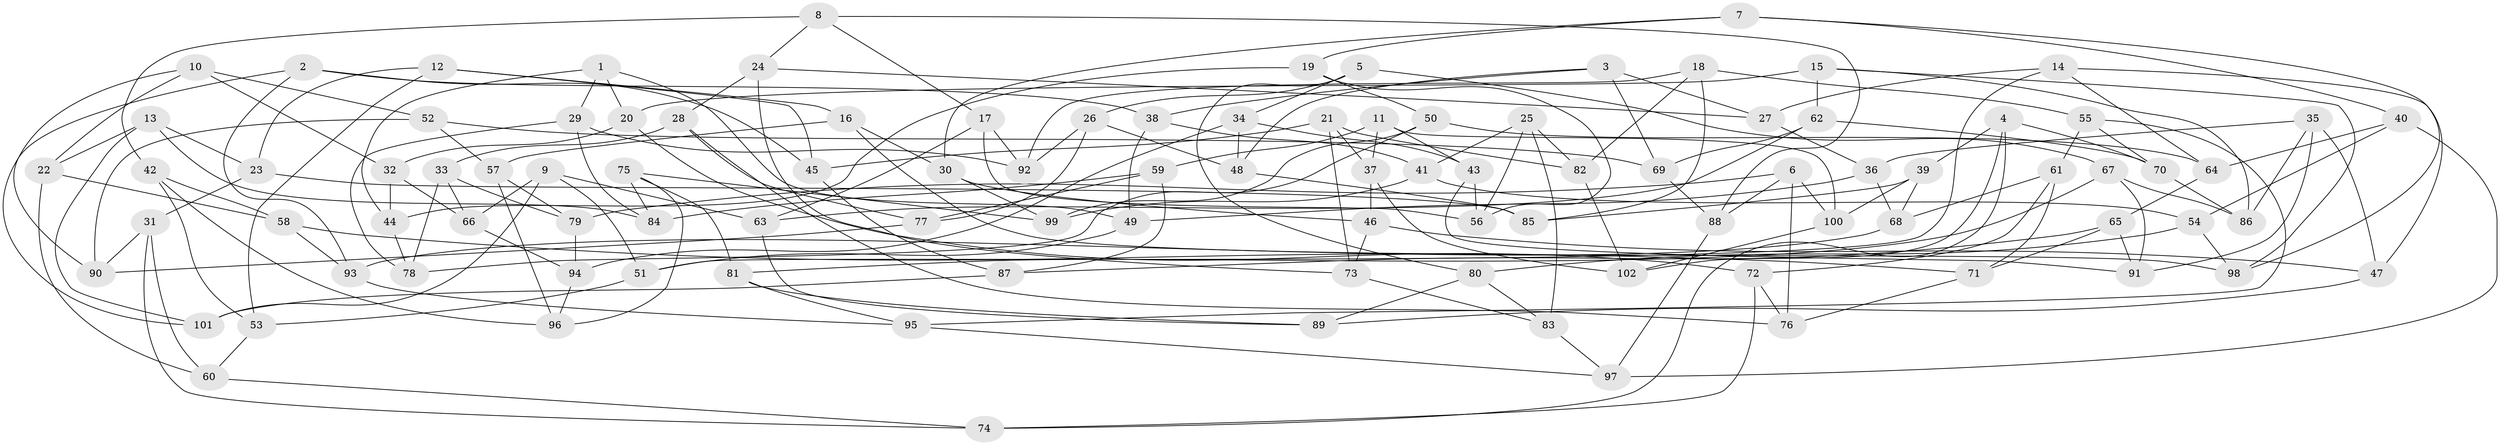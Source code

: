 // Generated by graph-tools (version 1.1) at 2025/16/03/09/25 04:16:28]
// undirected, 102 vertices, 204 edges
graph export_dot {
graph [start="1"]
  node [color=gray90,style=filled];
  1;
  2;
  3;
  4;
  5;
  6;
  7;
  8;
  9;
  10;
  11;
  12;
  13;
  14;
  15;
  16;
  17;
  18;
  19;
  20;
  21;
  22;
  23;
  24;
  25;
  26;
  27;
  28;
  29;
  30;
  31;
  32;
  33;
  34;
  35;
  36;
  37;
  38;
  39;
  40;
  41;
  42;
  43;
  44;
  45;
  46;
  47;
  48;
  49;
  50;
  51;
  52;
  53;
  54;
  55;
  56;
  57;
  58;
  59;
  60;
  61;
  62;
  63;
  64;
  65;
  66;
  67;
  68;
  69;
  70;
  71;
  72;
  73;
  74;
  75;
  76;
  77;
  78;
  79;
  80;
  81;
  82;
  83;
  84;
  85;
  86;
  87;
  88;
  89;
  90;
  91;
  92;
  93;
  94;
  95;
  96;
  97;
  98;
  99;
  100;
  101;
  102;
  1 -- 49;
  1 -- 29;
  1 -- 44;
  1 -- 20;
  2 -- 93;
  2 -- 45;
  2 -- 38;
  2 -- 101;
  3 -- 48;
  3 -- 27;
  3 -- 38;
  3 -- 69;
  4 -- 74;
  4 -- 39;
  4 -- 70;
  4 -- 102;
  5 -- 34;
  5 -- 67;
  5 -- 80;
  5 -- 26;
  6 -- 76;
  6 -- 100;
  6 -- 88;
  6 -- 79;
  7 -- 40;
  7 -- 30;
  7 -- 98;
  7 -- 19;
  8 -- 42;
  8 -- 24;
  8 -- 88;
  8 -- 17;
  9 -- 63;
  9 -- 51;
  9 -- 101;
  9 -- 66;
  10 -- 52;
  10 -- 90;
  10 -- 22;
  10 -- 32;
  11 -- 37;
  11 -- 100;
  11 -- 43;
  11 -- 59;
  12 -- 45;
  12 -- 23;
  12 -- 16;
  12 -- 53;
  13 -- 22;
  13 -- 84;
  13 -- 101;
  13 -- 23;
  14 -- 51;
  14 -- 47;
  14 -- 27;
  14 -- 64;
  15 -- 20;
  15 -- 62;
  15 -- 86;
  15 -- 98;
  16 -- 98;
  16 -- 30;
  16 -- 57;
  17 -- 63;
  17 -- 56;
  17 -- 92;
  18 -- 92;
  18 -- 55;
  18 -- 82;
  18 -- 85;
  19 -- 44;
  19 -- 56;
  19 -- 50;
  20 -- 72;
  20 -- 32;
  21 -- 45;
  21 -- 73;
  21 -- 82;
  21 -- 37;
  22 -- 60;
  22 -- 58;
  23 -- 85;
  23 -- 31;
  24 -- 27;
  24 -- 28;
  24 -- 73;
  25 -- 83;
  25 -- 56;
  25 -- 82;
  25 -- 41;
  26 -- 92;
  26 -- 48;
  26 -- 77;
  27 -- 36;
  28 -- 33;
  28 -- 76;
  28 -- 77;
  29 -- 78;
  29 -- 92;
  29 -- 84;
  30 -- 99;
  30 -- 46;
  31 -- 60;
  31 -- 74;
  31 -- 90;
  32 -- 44;
  32 -- 66;
  33 -- 78;
  33 -- 66;
  33 -- 79;
  34 -- 48;
  34 -- 43;
  34 -- 94;
  35 -- 91;
  35 -- 36;
  35 -- 86;
  35 -- 47;
  36 -- 68;
  36 -- 49;
  37 -- 102;
  37 -- 46;
  38 -- 41;
  38 -- 49;
  39 -- 68;
  39 -- 100;
  39 -- 85;
  40 -- 64;
  40 -- 54;
  40 -- 97;
  41 -- 54;
  41 -- 99;
  42 -- 58;
  42 -- 53;
  42 -- 96;
  43 -- 56;
  43 -- 91;
  44 -- 78;
  45 -- 87;
  46 -- 47;
  46 -- 73;
  47 -- 89;
  48 -- 85;
  49 -- 51;
  50 -- 99;
  50 -- 78;
  50 -- 64;
  51 -- 53;
  52 -- 69;
  52 -- 57;
  52 -- 90;
  53 -- 60;
  54 -- 98;
  54 -- 80;
  55 -- 61;
  55 -- 95;
  55 -- 70;
  57 -- 96;
  57 -- 79;
  58 -- 93;
  58 -- 71;
  59 -- 77;
  59 -- 87;
  59 -- 84;
  60 -- 74;
  61 -- 68;
  61 -- 72;
  61 -- 71;
  62 -- 69;
  62 -- 70;
  62 -- 63;
  63 -- 89;
  64 -- 65;
  65 -- 91;
  65 -- 87;
  65 -- 71;
  66 -- 94;
  67 -- 91;
  67 -- 81;
  67 -- 86;
  68 -- 93;
  69 -- 88;
  70 -- 86;
  71 -- 76;
  72 -- 74;
  72 -- 76;
  73 -- 83;
  75 -- 84;
  75 -- 99;
  75 -- 81;
  75 -- 96;
  77 -- 90;
  79 -- 94;
  80 -- 89;
  80 -- 83;
  81 -- 89;
  81 -- 95;
  82 -- 102;
  83 -- 97;
  87 -- 101;
  88 -- 97;
  93 -- 95;
  94 -- 96;
  95 -- 97;
  100 -- 102;
}

